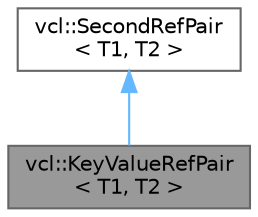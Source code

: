 digraph "vcl::KeyValueRefPair&lt; T1, T2 &gt;"
{
 // LATEX_PDF_SIZE
  bgcolor="transparent";
  edge [fontname=Helvetica,fontsize=10,labelfontname=Helvetica,labelfontsize=10];
  node [fontname=Helvetica,fontsize=10,shape=box,height=0.2,width=0.4];
  Node1 [label="vcl::KeyValueRefPair\l\< T1, T2 \>",height=0.2,width=0.4,color="gray40", fillcolor="grey60", style="filled", fontcolor="black",tooltip=" "];
  Node2 -> Node1 [dir="back",color="steelblue1",style="solid"];
  Node2 [label="vcl::SecondRefPair\l\< T1, T2 \>",height=0.2,width=0.4,color="gray40", fillcolor="white", style="filled",URL="$classvcl_1_1SecondRefPair.html",tooltip=" "];
}
